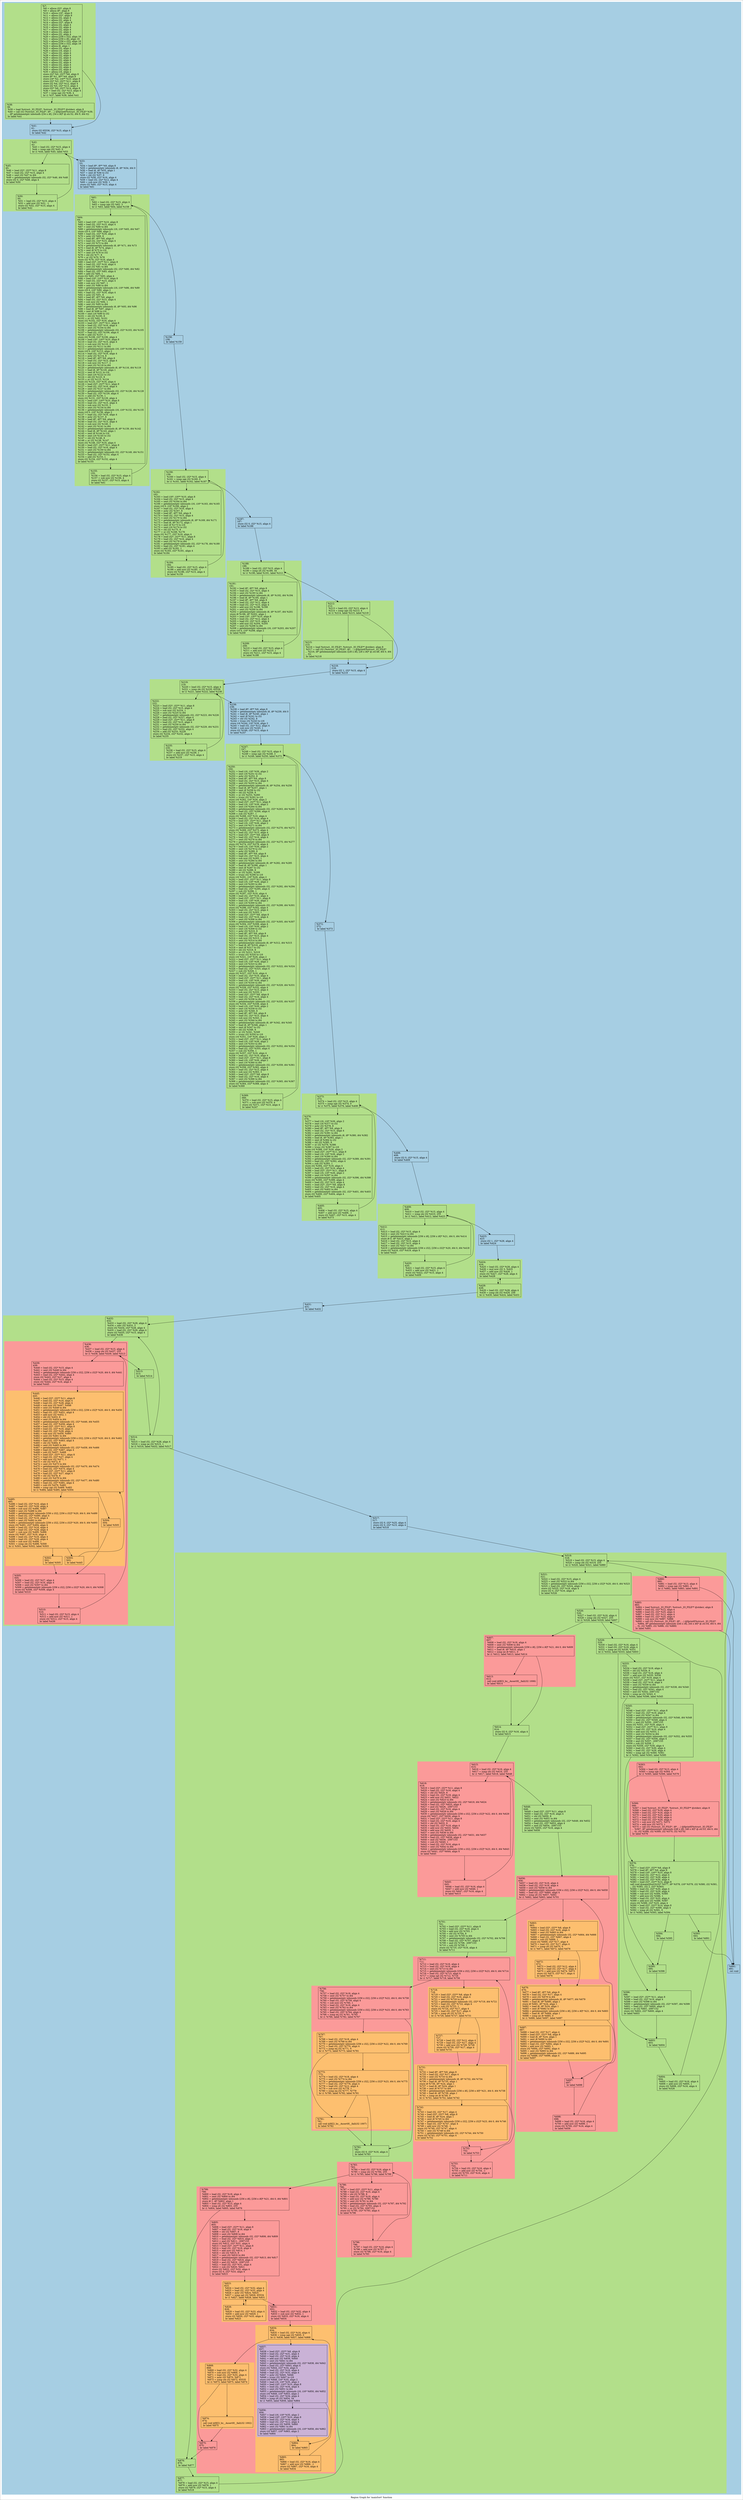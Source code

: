 digraph "Region Graph for 'mainSort' function" {
	label="Region Graph for 'mainSort' function";

	Node0x2aa8700 [shape=record,label="{%7:\l  %8 = alloca i32*, align 8\l  %9 = alloca i8*, align 8\l  %10 = alloca i16*, align 8\l  %11 = alloca i32*, align 8\l  %12 = alloca i32, align 4\l  %13 = alloca i32, align 4\l  %14 = alloca i32*, align 8\l  %15 = alloca i32, align 4\l  %16 = alloca i32, align 4\l  %17 = alloca i32, align 4\l  %18 = alloca i32, align 4\l  %19 = alloca i32, align 4\l  %20 = alloca [256 x i32], align 16\l  %21 = alloca [256 x i8], align 16\l  %22 = alloca [256 x i32], align 16\l  %23 = alloca [256 x i32], align 16\l  %24 = alloca i8, align 1\l  %25 = alloca i32, align 4\l  %26 = alloca i16, align 2\l  %27 = alloca i32, align 4\l  %28 = alloca i32, align 4\l  %29 = alloca i32, align 4\l  %30 = alloca i32, align 4\l  %31 = alloca i32, align 4\l  %32 = alloca i32, align 4\l  %33 = alloca i32, align 4\l  %34 = alloca i32, align 4\l  %35 = alloca i16, align 2\l  store i32* %0, i32** %8, align 8\l  store i8* %1, i8** %9, align 8\l  store i16* %2, i16** %10, align 8\l  store i32* %3, i32** %11, align 8\l  store i32 %4, i32* %12, align 4\l  store i32 %5, i32* %13, align 4\l  store i32* %6, i32** %14, align 8\l  %36 = load i32, i32* %13, align 4\l  %37 = icmp sge i32 %36, 4\l  br i1 %37, label %38, label %41\l}"];
	Node0x2aa8700 -> Node0x2afc150;
	Node0x2aa8700 -> Node0x2b49650;
	Node0x2afc150 [shape=record,label="{%38:\l38:                                               \l  %39 = load %struct._IO_FILE*, %struct._IO_FILE** @stderr, align 8\l  %40 = call i32 (%struct._IO_FILE*, i8*, ...) @fprintf(%struct._IO_FILE* %39,\l... i8* getelementptr inbounds ([34 x i8], [34 x i8]* @.str.52, i64 0, i64 0))\l  br label %41\l}"];
	Node0x2afc150 -> Node0x2b49650;
	Node0x2b49650 [shape=record,label="{%41:\l41:                                               \l  store i32 65536, i32* %15, align 4\l  br label %42\l}"];
	Node0x2b49650 -> Node0x29b1720;
	Node0x29b1720 [shape=record,label="{%42:\l42:                                               \l  %43 = load i32, i32* %15, align 4\l  %44 = icmp sge i32 %43, 0\l  br i1 %44, label %45, label %53\l}"];
	Node0x29b1720 -> Node0x2a8aa60;
	Node0x29b1720 -> Node0x2b52970;
	Node0x2a8aa60 [shape=record,label="{%45:\l45:                                               \l  %46 = load i32*, i32** %11, align 8\l  %47 = load i32, i32* %15, align 4\l  %48 = sext i32 %47 to i64\l  %49 = getelementptr inbounds i32, i32* %46, i64 %48\l  store i32 0, i32* %49, align 4\l  br label %50\l}"];
	Node0x2a8aa60 -> Node0x2a89380;
	Node0x2a89380 [shape=record,label="{%50:\l50:                                               \l  %51 = load i32, i32* %15, align 4\l  %52 = add nsw i32 %51, -1\l  store i32 %52, i32* %15, align 4\l  br label %42\l}"];
	Node0x2a89380 -> Node0x29b1720[constraint=false];
	Node0x2b52970 [shape=record,label="{%53:\l53:                                               \l  %54 = load i8*, i8** %9, align 8\l  %55 = getelementptr inbounds i8, i8* %54, i64 0\l  %56 = load i8, i8* %55, align 1\l  %57 = zext i8 %56 to i32\l  %58 = shl i32 %57, 8\l  store i32 %58, i32* %16, align 4\l  %59 = load i32, i32* %12, align 4\l  %60 = sub nsw i32 %59, 1\l  store i32 %60, i32* %15, align 4\l  br label %61\l}"];
	Node0x2b52970 -> Node0x2a42a40;
	Node0x2a42a40 [shape=record,label="{%61:\l61:                                               \l  %62 = load i32, i32* %15, align 4\l  %63 = icmp sge i32 %62, 3\l  br i1 %63, label %64, label %158\l}"];
	Node0x2a42a40 -> Node0x2a880a0;
	Node0x2a42a40 -> Node0x2aabf10;
	Node0x2a880a0 [shape=record,label="{%64:\l64:                                               \l  %65 = load i16*, i16** %10, align 8\l  %66 = load i32, i32* %15, align 4\l  %67 = sext i32 %66 to i64\l  %68 = getelementptr inbounds i16, i16* %65, i64 %67\l  store i16 0, i16* %68, align 2\l  %69 = load i32, i32* %16, align 4\l  %70 = ashr i32 %69, 8\l  %71 = load i8*, i8** %9, align 8\l  %72 = load i32, i32* %15, align 4\l  %73 = sext i32 %72 to i64\l  %74 = getelementptr inbounds i8, i8* %71, i64 %73\l  %75 = load i8, i8* %74, align 1\l  %76 = zext i8 %75 to i16\l  %77 = zext i16 %76 to i32\l  %78 = shl i32 %77, 8\l  %79 = or i32 %70, %78\l  store i32 %79, i32* %16, align 4\l  %80 = load i32*, i32** %11, align 8\l  %81 = load i32, i32* %16, align 4\l  %82 = sext i32 %81 to i64\l  %83 = getelementptr inbounds i32, i32* %80, i64 %82\l  %84 = load i32, i32* %83, align 4\l  %85 = add i32 %84, 1\l  store i32 %85, i32* %83, align 4\l  %86 = load i16*, i16** %10, align 8\l  %87 = load i32, i32* %15, align 4\l  %88 = sub nsw i32 %87, 1\l  %89 = sext i32 %88 to i64\l  %90 = getelementptr inbounds i16, i16* %86, i64 %89\l  store i16 0, i16* %90, align 2\l  %91 = load i32, i32* %16, align 4\l  %92 = ashr i32 %91, 8\l  %93 = load i8*, i8** %9, align 8\l  %94 = load i32, i32* %15, align 4\l  %95 = sub nsw i32 %94, 1\l  %96 = sext i32 %95 to i64\l  %97 = getelementptr inbounds i8, i8* %93, i64 %96\l  %98 = load i8, i8* %97, align 1\l  %99 = zext i8 %98 to i16\l  %100 = zext i16 %99 to i32\l  %101 = shl i32 %100, 8\l  %102 = or i32 %92, %101\l  store i32 %102, i32* %16, align 4\l  %103 = load i32*, i32** %11, align 8\l  %104 = load i32, i32* %16, align 4\l  %105 = sext i32 %104 to i64\l  %106 = getelementptr inbounds i32, i32* %103, i64 %105\l  %107 = load i32, i32* %106, align 4\l  %108 = add i32 %107, 1\l  store i32 %108, i32* %106, align 4\l  %109 = load i16*, i16** %10, align 8\l  %110 = load i32, i32* %15, align 4\l  %111 = sub nsw i32 %110, 2\l  %112 = sext i32 %111 to i64\l  %113 = getelementptr inbounds i16, i16* %109, i64 %112\l  store i16 0, i16* %113, align 2\l  %114 = load i32, i32* %16, align 4\l  %115 = ashr i32 %114, 8\l  %116 = load i8*, i8** %9, align 8\l  %117 = load i32, i32* %15, align 4\l  %118 = sub nsw i32 %117, 2\l  %119 = sext i32 %118 to i64\l  %120 = getelementptr inbounds i8, i8* %116, i64 %119\l  %121 = load i8, i8* %120, align 1\l  %122 = zext i8 %121 to i16\l  %123 = zext i16 %122 to i32\l  %124 = shl i32 %123, 8\l  %125 = or i32 %115, %124\l  store i32 %125, i32* %16, align 4\l  %126 = load i32*, i32** %11, align 8\l  %127 = load i32, i32* %16, align 4\l  %128 = sext i32 %127 to i64\l  %129 = getelementptr inbounds i32, i32* %126, i64 %128\l  %130 = load i32, i32* %129, align 4\l  %131 = add i32 %130, 1\l  store i32 %131, i32* %129, align 4\l  %132 = load i16*, i16** %10, align 8\l  %133 = load i32, i32* %15, align 4\l  %134 = sub nsw i32 %133, 3\l  %135 = sext i32 %134 to i64\l  %136 = getelementptr inbounds i16, i16* %132, i64 %135\l  store i16 0, i16* %136, align 2\l  %137 = load i32, i32* %16, align 4\l  %138 = ashr i32 %137, 8\l  %139 = load i8*, i8** %9, align 8\l  %140 = load i32, i32* %15, align 4\l  %141 = sub nsw i32 %140, 3\l  %142 = sext i32 %141 to i64\l  %143 = getelementptr inbounds i8, i8* %139, i64 %142\l  %144 = load i8, i8* %143, align 1\l  %145 = zext i8 %144 to i16\l  %146 = zext i16 %145 to i32\l  %147 = shl i32 %146, 8\l  %148 = or i32 %138, %147\l  store i32 %148, i32* %16, align 4\l  %149 = load i32*, i32** %11, align 8\l  %150 = load i32, i32* %16, align 4\l  %151 = sext i32 %150 to i64\l  %152 = getelementptr inbounds i32, i32* %149, i64 %151\l  %153 = load i32, i32* %152, align 4\l  %154 = add i32 %153, 1\l  store i32 %154, i32* %152, align 4\l  br label %155\l}"];
	Node0x2a880a0 -> Node0x2b40e50;
	Node0x2b40e50 [shape=record,label="{%155:\l155:                                              \l  %156 = load i32, i32* %15, align 4\l  %157 = sub nsw i32 %156, 4\l  store i32 %157, i32* %15, align 4\l  br label %61\l}"];
	Node0x2b40e50 -> Node0x2a42a40[constraint=false];
	Node0x2aabf10 [shape=record,label="{%158:\l158:                                              \l  br label %159\l}"];
	Node0x2aabf10 -> Node0x2a7da40;
	Node0x2a7da40 [shape=record,label="{%159:\l159:                                              \l  %160 = load i32, i32* %15, align 4\l  %161 = icmp sge i32 %160, 0\l  br i1 %161, label %162, label %187\l}"];
	Node0x2a7da40 -> Node0x2aa05f0;
	Node0x2a7da40 -> Node0x2b3fd60;
	Node0x2aa05f0 [shape=record,label="{%162:\l162:                                              \l  %163 = load i16*, i16** %10, align 8\l  %164 = load i32, i32* %15, align 4\l  %165 = sext i32 %164 to i64\l  %166 = getelementptr inbounds i16, i16* %163, i64 %165\l  store i16 0, i16* %166, align 2\l  %167 = load i32, i32* %16, align 4\l  %168 = ashr i32 %167, 8\l  %169 = load i8*, i8** %9, align 8\l  %170 = load i32, i32* %15, align 4\l  %171 = sext i32 %170 to i64\l  %172 = getelementptr inbounds i8, i8* %169, i64 %171\l  %173 = load i8, i8* %172, align 1\l  %174 = zext i8 %173 to i16\l  %175 = zext i16 %174 to i32\l  %176 = shl i32 %175, 8\l  %177 = or i32 %168, %176\l  store i32 %177, i32* %16, align 4\l  %178 = load i32*, i32** %11, align 8\l  %179 = load i32, i32* %16, align 4\l  %180 = sext i32 %179 to i64\l  %181 = getelementptr inbounds i32, i32* %178, i64 %180\l  %182 = load i32, i32* %181, align 4\l  %183 = add i32 %182, 1\l  store i32 %183, i32* %181, align 4\l  br label %184\l}"];
	Node0x2aa05f0 -> Node0x2a6bb30;
	Node0x2a6bb30 [shape=record,label="{%184:\l184:                                              \l  %185 = load i32, i32* %15, align 4\l  %186 = add nsw i32 %185, -1\l  store i32 %186, i32* %15, align 4\l  br label %159\l}"];
	Node0x2a6bb30 -> Node0x2a7da40[constraint=false];
	Node0x2b3fd60 [shape=record,label="{%187:\l187:                                              \l  store i32 0, i32* %15, align 4\l  br label %188\l}"];
	Node0x2b3fd60 -> Node0x2a423a0;
	Node0x2a423a0 [shape=record,label="{%188:\l188:                                              \l  %189 = load i32, i32* %15, align 4\l  %190 = icmp slt i32 %189, 34\l  br i1 %190, label %191, label %212\l}"];
	Node0x2a423a0 -> Node0x281d6c0;
	Node0x2a423a0 -> Node0x2a539e0;
	Node0x281d6c0 [shape=record,label="{%191:\l191:                                              \l  %192 = load i8*, i8** %9, align 8\l  %193 = load i32, i32* %15, align 4\l  %194 = sext i32 %193 to i64\l  %195 = getelementptr inbounds i8, i8* %192, i64 %194\l  %196 = load i8, i8* %195, align 1\l  %197 = load i8*, i8** %9, align 8\l  %198 = load i32, i32* %12, align 4\l  %199 = load i32, i32* %15, align 4\l  %200 = add nsw i32 %198, %199\l  %201 = sext i32 %200 to i64\l  %202 = getelementptr inbounds i8, i8* %197, i64 %201\l  store i8 %196, i8* %202, align 1\l  %203 = load i16*, i16** %10, align 8\l  %204 = load i32, i32* %12, align 4\l  %205 = load i32, i32* %15, align 4\l  %206 = add nsw i32 %204, %205\l  %207 = sext i32 %206 to i64\l  %208 = getelementptr inbounds i16, i16* %203, i64 %207\l  store i16 0, i16* %208, align 2\l  br label %209\l}"];
	Node0x281d6c0 -> Node0x2a93270;
	Node0x2a93270 [shape=record,label="{%209:\l209:                                              \l  %210 = load i32, i32* %15, align 4\l  %211 = add nsw i32 %210, 1\l  store i32 %211, i32* %15, align 4\l  br label %188\l}"];
	Node0x2a93270 -> Node0x2a423a0[constraint=false];
	Node0x2a539e0 [shape=record,label="{%212:\l212:                                              \l  %213 = load i32, i32* %13, align 4\l  %214 = icmp sge i32 %213, 4\l  br i1 %214, label %215, label %218\l}"];
	Node0x2a539e0 -> Node0x2b57780;
	Node0x2a539e0 -> Node0x2ab4590;
	Node0x2b57780 [shape=record,label="{%215:\l215:                                              \l  %216 = load %struct._IO_FILE*, %struct._IO_FILE** @stderr, align 8\l  %217 = call i32 (%struct._IO_FILE*, i8*, ...) @fprintf(%struct._IO_FILE*\l... %216, i8* getelementptr inbounds ([28 x i8], [28 x i8]* @.str.48, i64 0, i64\l... 0))\l  br label %218\l}"];
	Node0x2b57780 -> Node0x2ab4590;
	Node0x2ab4590 [shape=record,label="{%218:\l218:                                              \l  store i32 1, i32* %15, align 4\l  br label %219\l}"];
	Node0x2ab4590 -> Node0x2a7bac0;
	Node0x2a7bac0 [shape=record,label="{%219:\l219:                                              \l  %220 = load i32, i32* %15, align 4\l  %221 = icmp sle i32 %220, 65536\l  br i1 %221, label %222, label %238\l}"];
	Node0x2a7bac0 -> Node0x2ad7290;
	Node0x2a7bac0 -> Node0x2b38fd0;
	Node0x2ad7290 [shape=record,label="{%222:\l222:                                              \l  %223 = load i32*, i32** %11, align 8\l  %224 = load i32, i32* %15, align 4\l  %225 = sub nsw i32 %224, 1\l  %226 = sext i32 %225 to i64\l  %227 = getelementptr inbounds i32, i32* %223, i64 %226\l  %228 = load i32, i32* %227, align 4\l  %229 = load i32*, i32** %11, align 8\l  %230 = load i32, i32* %15, align 4\l  %231 = sext i32 %230 to i64\l  %232 = getelementptr inbounds i32, i32* %229, i64 %231\l  %233 = load i32, i32* %232, align 4\l  %234 = add i32 %233, %228\l  store i32 %234, i32* %232, align 4\l  br label %235\l}"];
	Node0x2ad7290 -> Node0x2a8c360;
	Node0x2a8c360 [shape=record,label="{%235:\l235:                                              \l  %236 = load i32, i32* %15, align 4\l  %237 = add nsw i32 %236, 1\l  store i32 %237, i32* %15, align 4\l  br label %219\l}"];
	Node0x2a8c360 -> Node0x2a7bac0[constraint=false];
	Node0x2b38fd0 [shape=record,label="{%238:\l238:                                              \l  %239 = load i8*, i8** %9, align 8\l  %240 = getelementptr inbounds i8, i8* %239, i64 0\l  %241 = load i8, i8* %240, align 1\l  %242 = zext i8 %241 to i32\l  %243 = shl i32 %242, 8\l  %244 = trunc i32 %243 to i16\l  store i16 %244, i16* %26, align 2\l  %245 = load i32, i32* %12, align 4\l  %246 = sub nsw i32 %245, 1\l  store i32 %246, i32* %15, align 4\l  br label %247\l}"];
	Node0x2b38fd0 -> Node0x29aff70;
	Node0x29aff70 [shape=record,label="{%247:\l247:                                              \l  %248 = load i32, i32* %15, align 4\l  %249 = icmp sge i32 %248, 3\l  br i1 %249, label %250, label %372\l}"];
	Node0x29aff70 -> Node0x2a5cec0;
	Node0x29aff70 -> Node0x2a984c0;
	Node0x2a5cec0 [shape=record,label="{%250:\l250:                                              \l  %251 = load i16, i16* %26, align 2\l  %252 = zext i16 %251 to i32\l  %253 = ashr i32 %252, 8\l  %254 = load i8*, i8** %9, align 8\l  %255 = load i32, i32* %15, align 4\l  %256 = sext i32 %255 to i64\l  %257 = getelementptr inbounds i8, i8* %254, i64 %256\l  %258 = load i8, i8* %257, align 1\l  %259 = zext i8 %258 to i32\l  %260 = shl i32 %259, 8\l  %261 = or i32 %253, %260\l  %262 = trunc i32 %261 to i16\l  store i16 %262, i16* %26, align 2\l  %263 = load i32*, i32** %11, align 8\l  %264 = load i16, i16* %26, align 2\l  %265 = zext i16 %264 to i64\l  %266 = getelementptr inbounds i32, i32* %263, i64 %265\l  %267 = load i32, i32* %266, align 4\l  %268 = sub i32 %267, 1\l  store i32 %268, i32* %16, align 4\l  %269 = load i32, i32* %16, align 4\l  %270 = load i32*, i32** %11, align 8\l  %271 = load i16, i16* %26, align 2\l  %272 = zext i16 %271 to i64\l  %273 = getelementptr inbounds i32, i32* %270, i64 %272\l  store i32 %269, i32* %273, align 4\l  %274 = load i32, i32* %15, align 4\l  %275 = load i32*, i32** %8, align 8\l  %276 = load i32, i32* %16, align 4\l  %277 = sext i32 %276 to i64\l  %278 = getelementptr inbounds i32, i32* %275, i64 %277\l  store i32 %274, i32* %278, align 4\l  %279 = load i16, i16* %26, align 2\l  %280 = zext i16 %279 to i32\l  %281 = ashr i32 %280, 8\l  %282 = load i8*, i8** %9, align 8\l  %283 = load i32, i32* %15, align 4\l  %284 = sub nsw i32 %283, 1\l  %285 = sext i32 %284 to i64\l  %286 = getelementptr inbounds i8, i8* %282, i64 %285\l  %287 = load i8, i8* %286, align 1\l  %288 = zext i8 %287 to i32\l  %289 = shl i32 %288, 8\l  %290 = or i32 %281, %289\l  %291 = trunc i32 %290 to i16\l  store i16 %291, i16* %26, align 2\l  %292 = load i32*, i32** %11, align 8\l  %293 = load i16, i16* %26, align 2\l  %294 = zext i16 %293 to i64\l  %295 = getelementptr inbounds i32, i32* %292, i64 %294\l  %296 = load i32, i32* %295, align 4\l  %297 = sub i32 %296, 1\l  store i32 %297, i32* %16, align 4\l  %298 = load i32, i32* %16, align 4\l  %299 = load i32*, i32** %11, align 8\l  %300 = load i16, i16* %26, align 2\l  %301 = zext i16 %300 to i64\l  %302 = getelementptr inbounds i32, i32* %299, i64 %301\l  store i32 %298, i32* %302, align 4\l  %303 = load i32, i32* %15, align 4\l  %304 = sub nsw i32 %303, 1\l  %305 = load i32*, i32** %8, align 8\l  %306 = load i32, i32* %16, align 4\l  %307 = sext i32 %306 to i64\l  %308 = getelementptr inbounds i32, i32* %305, i64 %307\l  store i32 %304, i32* %308, align 4\l  %309 = load i16, i16* %26, align 2\l  %310 = zext i16 %309 to i32\l  %311 = ashr i32 %310, 8\l  %312 = load i8*, i8** %9, align 8\l  %313 = load i32, i32* %15, align 4\l  %314 = sub nsw i32 %313, 2\l  %315 = sext i32 %314 to i64\l  %316 = getelementptr inbounds i8, i8* %312, i64 %315\l  %317 = load i8, i8* %316, align 1\l  %318 = zext i8 %317 to i32\l  %319 = shl i32 %318, 8\l  %320 = or i32 %311, %319\l  %321 = trunc i32 %320 to i16\l  store i16 %321, i16* %26, align 2\l  %322 = load i32*, i32** %11, align 8\l  %323 = load i16, i16* %26, align 2\l  %324 = zext i16 %323 to i64\l  %325 = getelementptr inbounds i32, i32* %322, i64 %324\l  %326 = load i32, i32* %325, align 4\l  %327 = sub i32 %326, 1\l  store i32 %327, i32* %16, align 4\l  %328 = load i32, i32* %16, align 4\l  %329 = load i32*, i32** %11, align 8\l  %330 = load i16, i16* %26, align 2\l  %331 = zext i16 %330 to i64\l  %332 = getelementptr inbounds i32, i32* %329, i64 %331\l  store i32 %328, i32* %332, align 4\l  %333 = load i32, i32* %15, align 4\l  %334 = sub nsw i32 %333, 2\l  %335 = load i32*, i32** %8, align 8\l  %336 = load i32, i32* %16, align 4\l  %337 = sext i32 %336 to i64\l  %338 = getelementptr inbounds i32, i32* %335, i64 %337\l  store i32 %334, i32* %338, align 4\l  %339 = load i16, i16* %26, align 2\l  %340 = zext i16 %339 to i32\l  %341 = ashr i32 %340, 8\l  %342 = load i8*, i8** %9, align 8\l  %343 = load i32, i32* %15, align 4\l  %344 = sub nsw i32 %343, 3\l  %345 = sext i32 %344 to i64\l  %346 = getelementptr inbounds i8, i8* %342, i64 %345\l  %347 = load i8, i8* %346, align 1\l  %348 = zext i8 %347 to i32\l  %349 = shl i32 %348, 8\l  %350 = or i32 %341, %349\l  %351 = trunc i32 %350 to i16\l  store i16 %351, i16* %26, align 2\l  %352 = load i32*, i32** %11, align 8\l  %353 = load i16, i16* %26, align 2\l  %354 = zext i16 %353 to i64\l  %355 = getelementptr inbounds i32, i32* %352, i64 %354\l  %356 = load i32, i32* %355, align 4\l  %357 = sub i32 %356, 1\l  store i32 %357, i32* %16, align 4\l  %358 = load i32, i32* %16, align 4\l  %359 = load i32*, i32** %11, align 8\l  %360 = load i16, i16* %26, align 2\l  %361 = zext i16 %360 to i64\l  %362 = getelementptr inbounds i32, i32* %359, i64 %361\l  store i32 %358, i32* %362, align 4\l  %363 = load i32, i32* %15, align 4\l  %364 = sub nsw i32 %363, 3\l  %365 = load i32*, i32** %8, align 8\l  %366 = load i32, i32* %16, align 4\l  %367 = sext i32 %366 to i64\l  %368 = getelementptr inbounds i32, i32* %365, i64 %367\l  store i32 %364, i32* %368, align 4\l  br label %369\l}"];
	Node0x2a5cec0 -> Node0x2a66400;
	Node0x2a66400 [shape=record,label="{%369:\l369:                                              \l  %370 = load i32, i32* %15, align 4\l  %371 = sub nsw i32 %370, 4\l  store i32 %371, i32* %15, align 4\l  br label %247\l}"];
	Node0x2a66400 -> Node0x29aff70[constraint=false];
	Node0x2a984c0 [shape=record,label="{%372:\l372:                                              \l  br label %373\l}"];
	Node0x2a984c0 -> Node0x2867db0;
	Node0x2867db0 [shape=record,label="{%373:\l373:                                              \l  %374 = load i32, i32* %15, align 4\l  %375 = icmp sge i32 %374, 0\l  br i1 %375, label %376, label %408\l}"];
	Node0x2867db0 -> Node0x2b33cf0;
	Node0x2867db0 -> Node0x2ab71c0;
	Node0x2b33cf0 [shape=record,label="{%376:\l376:                                              \l  %377 = load i16, i16* %26, align 2\l  %378 = zext i16 %377 to i32\l  %379 = ashr i32 %378, 8\l  %380 = load i8*, i8** %9, align 8\l  %381 = load i32, i32* %15, align 4\l  %382 = sext i32 %381 to i64\l  %383 = getelementptr inbounds i8, i8* %380, i64 %382\l  %384 = load i8, i8* %383, align 1\l  %385 = zext i8 %384 to i32\l  %386 = shl i32 %385, 8\l  %387 = or i32 %379, %386\l  %388 = trunc i32 %387 to i16\l  store i16 %388, i16* %26, align 2\l  %389 = load i32*, i32** %11, align 8\l  %390 = load i16, i16* %26, align 2\l  %391 = zext i16 %390 to i64\l  %392 = getelementptr inbounds i32, i32* %389, i64 %391\l  %393 = load i32, i32* %392, align 4\l  %394 = sub i32 %393, 1\l  store i32 %394, i32* %16, align 4\l  %395 = load i32, i32* %16, align 4\l  %396 = load i32*, i32** %11, align 8\l  %397 = load i16, i16* %26, align 2\l  %398 = zext i16 %397 to i64\l  %399 = getelementptr inbounds i32, i32* %396, i64 %398\l  store i32 %395, i32* %399, align 4\l  %400 = load i32, i32* %15, align 4\l  %401 = load i32*, i32** %8, align 8\l  %402 = load i32, i32* %16, align 4\l  %403 = sext i32 %402 to i64\l  %404 = getelementptr inbounds i32, i32* %401, i64 %403\l  store i32 %400, i32* %404, align 4\l  br label %405\l}"];
	Node0x2b33cf0 -> Node0x2a920c0;
	Node0x2a920c0 [shape=record,label="{%405:\l405:                                              \l  %406 = load i32, i32* %15, align 4\l  %407 = add nsw i32 %406, -1\l  store i32 %407, i32* %15, align 4\l  br label %373\l}"];
	Node0x2a920c0 -> Node0x2867db0[constraint=false];
	Node0x2ab71c0 [shape=record,label="{%408:\l408:                                              \l  store i32 0, i32* %15, align 4\l  br label %409\l}"];
	Node0x2ab71c0 -> Node0x2822360;
	Node0x2822360 [shape=record,label="{%409:\l409:                                              \l  %410 = load i32, i32* %15, align 4\l  %411 = icmp sle i32 %410, 255\l  br i1 %411, label %412, label %423\l}"];
	Node0x2822360 -> Node0x28e1610;
	Node0x2822360 -> Node0x2acaeb0;
	Node0x28e1610 [shape=record,label="{%412:\l412:                                              \l  %413 = load i32, i32* %15, align 4\l  %414 = sext i32 %413 to i64\l  %415 = getelementptr inbounds [256 x i8], [256 x i8]* %21, i64 0, i64 %414\l  store i8 0, i8* %415, align 1\l  %416 = load i32, i32* %15, align 4\l  %417 = load i32, i32* %15, align 4\l  %418 = sext i32 %417 to i64\l  %419 = getelementptr inbounds [256 x i32], [256 x i32]* %20, i64 0, i64 %418\l  store i32 %416, i32* %419, align 4\l  br label %420\l}"];
	Node0x28e1610 -> Node0x2b2dba0;
	Node0x2b2dba0 [shape=record,label="{%420:\l420:                                              \l  %421 = load i32, i32* %15, align 4\l  %422 = add nsw i32 %421, 1\l  store i32 %422, i32* %15, align 4\l  br label %409\l}"];
	Node0x2b2dba0 -> Node0x2822360[constraint=false];
	Node0x2acaeb0 [shape=record,label="{%423:\l423:                                              \l  store i32 1, i32* %28, align 4\l  br label %424\l}"];
	Node0x2acaeb0 -> Node0x2810f10;
	Node0x2810f10 [shape=record,label="{%424:\l424:                                              \l  %425 = load i32, i32* %28, align 4\l  %426 = mul nsw i32 3, %425\l  %427 = add nsw i32 %426, 1\l  store i32 %427, i32* %28, align 4\l  br label %428\l}"];
	Node0x2810f10 -> Node0x2817f80;
	Node0x2817f80 [shape=record,label="{%428:\l428:                                              \l  %429 = load i32, i32* %28, align 4\l  %430 = icmp sle i32 %429, 256\l  br i1 %430, label %424, label %431\l}"];
	Node0x2817f80 -> Node0x2810f10[constraint=false];
	Node0x2817f80 -> Node0x2a8a2b0;
	Node0x2a8a2b0 [shape=record,label="{%431:\l431:                                              \l  br label %432\l}"];
	Node0x2a8a2b0 -> Node0x2ac1780;
	Node0x2ac1780 [shape=record,label="{%432:\l432:                                              \l  %433 = load i32, i32* %28, align 4\l  %434 = sdiv i32 %433, 3\l  store i32 %434, i32* %28, align 4\l  %435 = load i32, i32* %28, align 4\l  store i32 %435, i32* %15, align 4\l  br label %436\l}"];
	Node0x2ac1780 -> Node0x2b64630;
	Node0x2b64630 [shape=record,label="{%436:\l436:                                              \l  %437 = load i32, i32* %15, align 4\l  %438 = icmp sle i32 %437, 255\l  br i1 %438, label %439, label %513\l}"];
	Node0x2b64630 -> Node0x2b625d0;
	Node0x2b64630 -> Node0x2b64190;
	Node0x2b625d0 [shape=record,label="{%439:\l439:                                              \l  %440 = load i32, i32* %15, align 4\l  %441 = sext i32 %440 to i64\l  %442 = getelementptr inbounds [256 x i32], [256 x i32]* %20, i64 0, i64 %441\l  %443 = load i32, i32* %442, align 4\l  store i32 %443, i32* %27, align 4\l  %444 = load i32, i32* %15, align 4\l  store i32 %444, i32* %16, align 4\l  br label %445\l}"];
	Node0x2b625d0 -> Node0x27c3c60;
	Node0x27c3c60 [shape=record,label="{%445:\l445:                                              \l  %446 = load i32*, i32** %11, align 8\l  %447 = load i32, i32* %16, align 4\l  %448 = load i32, i32* %28, align 4\l  %449 = sub nsw i32 %447, %448\l  %450 = sext i32 %449 to i64\l  %451 = getelementptr inbounds [256 x i32], [256 x i32]* %20, i64 0, i64 %450\l  %452 = load i32, i32* %451, align 4\l  %453 = add nsw i32 %452, 1\l  %454 = shl i32 %453, 8\l  %455 = sext i32 %454 to i64\l  %456 = getelementptr inbounds i32, i32* %446, i64 %455\l  %457 = load i32, i32* %456, align 4\l  %458 = load i32*, i32** %11, align 8\l  %459 = load i32, i32* %16, align 4\l  %460 = load i32, i32* %28, align 4\l  %461 = sub nsw i32 %459, %460\l  %462 = sext i32 %461 to i64\l  %463 = getelementptr inbounds [256 x i32], [256 x i32]* %20, i64 0, i64 %462\l  %464 = load i32, i32* %463, align 4\l  %465 = shl i32 %464, 8\l  %466 = sext i32 %465 to i64\l  %467 = getelementptr inbounds i32, i32* %458, i64 %466\l  %468 = load i32, i32* %467, align 4\l  %469 = sub i32 %457, %468\l  %470 = load i32*, i32** %11, align 8\l  %471 = load i32, i32* %27, align 4\l  %472 = add nsw i32 %471, 1\l  %473 = shl i32 %472, 8\l  %474 = sext i32 %473 to i64\l  %475 = getelementptr inbounds i32, i32* %470, i64 %474\l  %476 = load i32, i32* %475, align 4\l  %477 = load i32*, i32** %11, align 8\l  %478 = load i32, i32* %27, align 4\l  %479 = shl i32 %478, 8\l  %480 = sext i32 %479 to i64\l  %481 = getelementptr inbounds i32, i32* %477, i64 %480\l  %482 = load i32, i32* %481, align 4\l  %483 = sub i32 %476, %482\l  %484 = icmp ugt i32 %469, %483\l  br i1 %484, label %485, label %504\l}"];
	Node0x27c3c60 -> Node0x2b8da10;
	Node0x27c3c60 -> Node0x2b88fa0;
	Node0x2b8da10 [shape=record,label="{%485:\l485:                                              \l  %486 = load i32, i32* %16, align 4\l  %487 = load i32, i32* %28, align 4\l  %488 = sub nsw i32 %486, %487\l  %489 = sext i32 %488 to i64\l  %490 = getelementptr inbounds [256 x i32], [256 x i32]* %20, i64 0, i64 %489\l  %491 = load i32, i32* %490, align 4\l  %492 = load i32, i32* %16, align 4\l  %493 = sext i32 %492 to i64\l  %494 = getelementptr inbounds [256 x i32], [256 x i32]* %20, i64 0, i64 %493\l  store i32 %491, i32* %494, align 4\l  %495 = load i32, i32* %16, align 4\l  %496 = load i32, i32* %28, align 4\l  %497 = sub nsw i32 %495, %496\l  store i32 %497, i32* %16, align 4\l  %498 = load i32, i32* %16, align 4\l  %499 = load i32, i32* %28, align 4\l  %500 = sub nsw i32 %499, 1\l  %501 = icmp sle i32 %498, %500\l  br i1 %501, label %502, label %503\l}"];
	Node0x2b8da10 -> Node0x2b89d40;
	Node0x2b8da10 -> Node0x2b52440;
	Node0x2b89d40 [shape=record,label="{%502:\l502:                                              \l  br label %505\l}"];
	Node0x2b89d40 -> Node0x2aae930;
	Node0x2aae930 [shape=record,label="{%505:\l505:                                              \l  %506 = load i32, i32* %27, align 4\l  %507 = load i32, i32* %16, align 4\l  %508 = sext i32 %507 to i64\l  %509 = getelementptr inbounds [256 x i32], [256 x i32]* %20, i64 0, i64 %508\l  store i32 %506, i32* %509, align 4\l  br label %510\l}"];
	Node0x2aae930 -> Node0x2ac5e50;
	Node0x2ac5e50 [shape=record,label="{%510:\l510:                                              \l  %511 = load i32, i32* %15, align 4\l  %512 = add nsw i32 %511, 1\l  store i32 %512, i32* %15, align 4\l  br label %436\l}"];
	Node0x2ac5e50 -> Node0x2b64630[constraint=false];
	Node0x2b52440 [shape=record,label="{%503:\l503:                                              \l  br label %445\l}"];
	Node0x2b52440 -> Node0x27c3c60[constraint=false];
	Node0x2b88fa0 [shape=record,label="{%504:\l504:                                              \l  br label %505\l}"];
	Node0x2b88fa0 -> Node0x2aae930;
	Node0x2b64190 [shape=record,label="{%513:\l513:                                              \l  br label %514\l}"];
	Node0x2b64190 -> Node0x2b356f0;
	Node0x2b356f0 [shape=record,label="{%514:\l514:                                              \l  %515 = load i32, i32* %28, align 4\l  %516 = icmp ne i32 %515, 1\l  br i1 %516, label %432, label %517\l}"];
	Node0x2b356f0 -> Node0x2ac1780[constraint=false];
	Node0x2b356f0 -> Node0x2b35250;
	Node0x2b35250 [shape=record,label="{%517:\l517:                                              \l  store i32 0, i32* %25, align 4\l  store i32 0, i32* %15, align 4\l  br label %518\l}"];
	Node0x2b35250 -> Node0x2b2db50;
	Node0x2b2db50 [shape=record,label="{%518:\l518:                                              \l  %519 = load i32, i32* %15, align 4\l  %520 = icmp sle i32 %519, 255\l  br i1 %520, label %521, label %880\l}"];
	Node0x2b2db50 -> Node0x2b63960;
	Node0x2b2db50 -> Node0x2aa9f50;
	Node0x2b63960 [shape=record,label="{%521:\l521:                                              \l  %522 = load i32, i32* %15, align 4\l  %523 = sext i32 %522 to i64\l  %524 = getelementptr inbounds [256 x i32], [256 x i32]* %20, i64 0, i64 %523\l  %525 = load i32, i32* %524, align 4\l  store i32 %525, i32* %18, align 4\l  store i32 0, i32* %16, align 4\l  br label %526\l}"];
	Node0x2b63960 -> Node0x2ac8740;
	Node0x2ac8740 [shape=record,label="{%526:\l526:                                              \l  %527 = load i32, i32* %16, align 4\l  %528 = icmp sle i32 %527, 255\l  br i1 %528, label %529, label %607\l}"];
	Node0x2ac8740 -> Node0x28c35f0;
	Node0x2ac8740 -> Node0x2aadf70;
	Node0x28c35f0 [shape=record,label="{%529:\l529:                                              \l  %530 = load i32, i32* %16, align 4\l  %531 = load i32, i32* %18, align 4\l  %532 = icmp ne i32 %530, %531\l  br i1 %532, label %533, label %603\l}"];
	Node0x28c35f0 -> Node0x2ab6980;
	Node0x28c35f0 -> Node0x28c2490;
	Node0x2ab6980 [shape=record,label="{%533:\l533:                                              \l  %534 = load i32, i32* %18, align 4\l  %535 = shl i32 %534, 8\l  %536 = load i32, i32* %16, align 4\l  %537 = add nsw i32 %535, %536\l  store i32 %537, i32* %19, align 4\l  %538 = load i32*, i32** %11, align 8\l  %539 = load i32, i32* %19, align 4\l  %540 = sext i32 %539 to i64\l  %541 = getelementptr inbounds i32, i32* %538, i64 %540\l  %542 = load i32, i32* %541, align 4\l  %543 = and i32 %542, 2097152\l  %544 = icmp ne i32 %543, 0\l  br i1 %544, label %596, label %545\l}"];
	Node0x2ab6980 -> Node0x2b8d690;
	Node0x2ab6980 -> Node0x2b51520;
	Node0x2b8d690 [shape=record,label="{%596:\l596:                                              \l  %597 = load i32*, i32** %11, align 8\l  %598 = load i32, i32* %19, align 4\l  %599 = sext i32 %598 to i64\l  %600 = getelementptr inbounds i32, i32* %597, i64 %599\l  %601 = load i32, i32* %600, align 4\l  %602 = or i32 %601, 2097152\l  store i32 %602, i32* %600, align 4\l  br label %603\l}"];
	Node0x2b8d690 -> Node0x28c2490;
	Node0x28c2490 [shape=record,label="{%603:\l603:                                              \l  br label %604\l}"];
	Node0x28c2490 -> Node0x2b858b0;
	Node0x2b858b0 [shape=record,label="{%604:\l604:                                              \l  %605 = load i32, i32* %16, align 4\l  %606 = add nsw i32 %605, 1\l  store i32 %606, i32* %16, align 4\l  br label %526\l}"];
	Node0x2b858b0 -> Node0x2ac8740;
	Node0x2b51520 [shape=record,label="{%545:\l545:                                              \l  %546 = load i32*, i32** %11, align 8\l  %547 = load i32, i32* %19, align 4\l  %548 = sext i32 %547 to i64\l  %549 = getelementptr inbounds i32, i32* %546, i64 %548\l  %550 = load i32, i32* %549, align 4\l  %551 = and i32 %550, -2097153\l  store i32 %551, i32* %29, align 4\l  %552 = load i32*, i32** %11, align 8\l  %553 = load i32, i32* %19, align 4\l  %554 = add nsw i32 %553, 1\l  %555 = sext i32 %554 to i64\l  %556 = getelementptr inbounds i32, i32* %552, i64 %555\l  %557 = load i32, i32* %556, align 4\l  %558 = and i32 %557, -2097153\l  %559 = sub i32 %558, 1\l  store i32 %559, i32* %30, align 4\l  %560 = load i32, i32* %30, align 4\l  %561 = load i32, i32* %29, align 4\l  %562 = icmp sgt i32 %560, %561\l  br i1 %562, label %563, label %595\l}"];
	Node0x2b51520 -> Node0x2b35b40;
	Node0x2b51520 -> Node0x28e6390;
	Node0x2b35b40 [shape=record,label="{%563:\l563:                                              \l  %564 = load i32, i32* %13, align 4\l  %565 = icmp sge i32 %564, 4\l  br i1 %565, label %566, label %576\l}"];
	Node0x2b35b40 -> Node0x2a94e20;
	Node0x2b35b40 -> Node0x2ac9ba0;
	Node0x2a94e20 [shape=record,label="{%566:\l566:                                              \l  %567 = load %struct._IO_FILE*, %struct._IO_FILE** @stderr, align 8\l  %568 = load i32, i32* %18, align 4\l  %569 = load i32, i32* %16, align 4\l  %570 = load i32, i32* %25, align 4\l  %571 = load i32, i32* %30, align 4\l  %572 = load i32, i32* %29, align 4\l  %573 = sub nsw i32 %571, %572\l  %574 = add nsw i32 %573, 1\l  %575 = call i32 (%struct._IO_FILE*, i8*, ...) @fprintf(%struct._IO_FILE*\l... %567, i8* getelementptr inbounds ([48 x i8], [48 x i8]* @.str.53, i64 0, i64\l... 0), i32 %568, i32 %569, i32 %570, i32 %574)\l  br label %576\l}"];
	Node0x2a94e20 -> Node0x2ac9ba0;
	Node0x2ac9ba0 [shape=record,label="{%576:\l576:                                              \l  %577 = load i32*, i32** %8, align 8\l  %578 = load i8*, i8** %9, align 8\l  %579 = load i16*, i16** %10, align 8\l  %580 = load i32, i32* %12, align 4\l  %581 = load i32, i32* %29, align 4\l  %582 = load i32, i32* %30, align 4\l  %583 = load i32*, i32** %14, align 8\l  call void @mainQSort3(i32* %577, i8* %578, i16* %579, i32 %580, i32 %581,\l... i32 %582, i32 2, i32* %583)\l  %584 = load i32, i32* %30, align 4\l  %585 = load i32, i32* %29, align 4\l  %586 = sub nsw i32 %584, %585\l  %587 = add nsw i32 %586, 1\l  %588 = load i32, i32* %25, align 4\l  %589 = add nsw i32 %588, %587\l  store i32 %589, i32* %25, align 4\l  %590 = load i32*, i32** %14, align 8\l  %591 = load i32, i32* %590, align 4\l  %592 = icmp slt i32 %591, 0\l  br i1 %592, label %593, label %594\l}"];
	Node0x2ac9ba0 -> Node0x2aa3c60;
	Node0x2ac9ba0 -> Node0x28dfd10;
	Node0x2aa3c60 [shape=record,label="{%593:\l593:                                              \l  br label %891\l}"];
	Node0x2aa3c60 -> Node0x29e1c10;
	Node0x29e1c10 [shape=record,label="{%891:\l891:                                              \l  ret void\l}"];
	Node0x28dfd10 [shape=record,label="{%594:\l594:                                              \l  br label %595\l}"];
	Node0x28dfd10 -> Node0x28e6390;
	Node0x28e6390 [shape=record,label="{%595:\l595:                                              \l  br label %596\l}"];
	Node0x28e6390 -> Node0x2b8d690;
	Node0x2aadf70 [shape=record,label="{%607:\l607:                                              \l  %608 = load i32, i32* %18, align 4\l  %609 = sext i32 %608 to i64\l  %610 = getelementptr inbounds [256 x i8], [256 x i8]* %21, i64 0, i64 %609\l  %611 = load i8, i8* %610, align 1\l  %612 = icmp ne i8 %611, 0\l  br i1 %612, label %613, label %614\l}"];
	Node0x2aadf70 -> Node0x2ab5790;
	Node0x2aadf70 -> Node0x2a95d20;
	Node0x2ab5790 [shape=record,label="{%613:\l613:                                              \l  call void @BZ2_bz__AssertH__fail(i32 1006)\l  br label %614\l}"];
	Node0x2ab5790 -> Node0x2a95d20;
	Node0x2a95d20 [shape=record,label="{%614:\l614:                                              \l  store i32 0, i32* %16, align 4\l  br label %615\l}"];
	Node0x2a95d20 -> Node0x2826010;
	Node0x2826010 [shape=record,label="{%615:\l615:                                              \l  %616 = load i32, i32* %16, align 4\l  %617 = icmp sle i32 %616, 255\l  br i1 %617, label %618, label %648\l}"];
	Node0x2826010 -> Node0x2ac30e0;
	Node0x2826010 -> Node0x2b43a90;
	Node0x2ac30e0 [shape=record,label="{%618:\l618:                                              \l  %619 = load i32*, i32** %11, align 8\l  %620 = load i32, i32* %16, align 4\l  %621 = shl i32 %620, 8\l  %622 = load i32, i32* %18, align 4\l  %623 = add nsw i32 %621, %622\l  %624 = sext i32 %623 to i64\l  %625 = getelementptr inbounds i32, i32* %619, i64 %624\l  %626 = load i32, i32* %625, align 4\l  %627 = and i32 %626, -2097153\l  %628 = load i32, i32* %16, align 4\l  %629 = sext i32 %628 to i64\l  %630 = getelementptr inbounds [256 x i32], [256 x i32]* %22, i64 0, i64 %629\l  store i32 %627, i32* %630, align 4\l  %631 = load i32*, i32** %11, align 8\l  %632 = load i32, i32* %16, align 4\l  %633 = shl i32 %632, 8\l  %634 = load i32, i32* %18, align 4\l  %635 = add nsw i32 %633, %634\l  %636 = add nsw i32 %635, 1\l  %637 = sext i32 %636 to i64\l  %638 = getelementptr inbounds i32, i32* %631, i64 %637\l  %639 = load i32, i32* %638, align 4\l  %640 = and i32 %639, -2097153\l  %641 = sub i32 %640, 1\l  %642 = load i32, i32* %16, align 4\l  %643 = sext i32 %642 to i64\l  %644 = getelementptr inbounds [256 x i32], [256 x i32]* %23, i64 0, i64 %643\l  store i32 %641, i32* %644, align 4\l  br label %645\l}"];
	Node0x2ac30e0 -> Node0x2aca5c0;
	Node0x2aca5c0 [shape=record,label="{%645:\l645:                                              \l  %646 = load i32, i32* %16, align 4\l  %647 = add nsw i32 %646, 1\l  store i32 %647, i32* %16, align 4\l  br label %615\l}"];
	Node0x2aca5c0 -> Node0x2826010[constraint=false];
	Node0x2b43a90 [shape=record,label="{%648:\l648:                                              \l  %649 = load i32*, i32** %11, align 8\l  %650 = load i32, i32* %18, align 4\l  %651 = shl i32 %650, 8\l  %652 = sext i32 %651 to i64\l  %653 = getelementptr inbounds i32, i32* %649, i64 %652\l  %654 = load i32, i32* %653, align 4\l  %655 = and i32 %654, -2097153\l  store i32 %655, i32* %16, align 4\l  br label %656\l}"];
	Node0x2b43a90 -> Node0x28eb0a0;
	Node0x28eb0a0 [shape=record,label="{%656:\l656:                                              \l  %657 = load i32, i32* %16, align 4\l  %658 = load i32, i32* %18, align 4\l  %659 = sext i32 %658 to i64\l  %660 = getelementptr inbounds [256 x i32], [256 x i32]* %22, i64 0, i64 %659\l  %661 = load i32, i32* %660, align 4\l  %662 = icmp slt i32 %657, %661\l  br i1 %662, label %663, label %701\l}"];
	Node0x28eb0a0 -> Node0x2af4090;
	Node0x28eb0a0 -> Node0x2b498c0;
	Node0x2af4090 [shape=record,label="{%663:\l663:                                              \l  %664 = load i32*, i32** %8, align 8\l  %665 = load i32, i32* %16, align 4\l  %666 = sext i32 %665 to i64\l  %667 = getelementptr inbounds i32, i32* %664, i64 %666\l  %668 = load i32, i32* %667, align 4\l  %669 = sub i32 %668, 1\l  store i32 %669, i32* %17, align 4\l  %670 = load i32, i32* %17, align 4\l  %671 = icmp slt i32 %670, 0\l  br i1 %671, label %672, label %676\l}"];
	Node0x2af4090 -> Node0x2ae2680;
	Node0x2af4090 -> Node0x2a97e70;
	Node0x2ae2680 [shape=record,label="{%672:\l672:                                              \l  %673 = load i32, i32* %12, align 4\l  %674 = load i32, i32* %17, align 4\l  %675 = add nsw i32 %674, %673\l  store i32 %675, i32* %17, align 4\l  br label %676\l}"];
	Node0x2ae2680 -> Node0x2a97e70;
	Node0x2a97e70 [shape=record,label="{%676:\l676:                                              \l  %677 = load i8*, i8** %9, align 8\l  %678 = load i32, i32* %17, align 4\l  %679 = sext i32 %678 to i64\l  %680 = getelementptr inbounds i8, i8* %677, i64 %679\l  %681 = load i8, i8* %680, align 1\l  store i8 %681, i8* %24, align 1\l  %682 = load i8, i8* %24, align 1\l  %683 = zext i8 %682 to i64\l  %684 = getelementptr inbounds [256 x i8], [256 x i8]* %21, i64 0, i64 %683\l  %685 = load i8, i8* %684, align 1\l  %686 = icmp ne i8 %685, 0\l  br i1 %686, label %697, label %687\l}"];
	Node0x2a97e70 -> Node0x2825d90;
	Node0x2a97e70 -> Node0x2b914f0;
	Node0x2825d90 [shape=record,label="{%697:\l697:                                              \l  br label %698\l}"];
	Node0x2825d90 -> Node0x2ab7260;
	Node0x2ab7260 [shape=record,label="{%698:\l698:                                              \l  %699 = load i32, i32* %16, align 4\l  %700 = add nsw i32 %699, 1\l  store i32 %700, i32* %16, align 4\l  br label %656\l}"];
	Node0x2ab7260 -> Node0x28eb0a0[constraint=false];
	Node0x2b914f0 [shape=record,label="{%687:\l687:                                              \l  %688 = load i32, i32* %17, align 4\l  %689 = load i32*, i32** %8, align 8\l  %690 = load i8, i8* %24, align 1\l  %691 = zext i8 %690 to i64\l  %692 = getelementptr inbounds [256 x i32], [256 x i32]* %22, i64 0, i64 %691\l  %693 = load i32, i32* %692, align 4\l  %694 = add nsw i32 %693, 1\l  store i32 %694, i32* %692, align 4\l  %695 = sext i32 %693 to i64\l  %696 = getelementptr inbounds i32, i32* %689, i64 %695\l  store i32 %688, i32* %696, align 4\l  br label %697\l}"];
	Node0x2b914f0 -> Node0x2825d90;
	Node0x2b498c0 [shape=record,label="{%701:\l701:                                              \l  %702 = load i32*, i32** %11, align 8\l  %703 = load i32, i32* %18, align 4\l  %704 = add nsw i32 %703, 1\l  %705 = shl i32 %704, 8\l  %706 = sext i32 %705 to i64\l  %707 = getelementptr inbounds i32, i32* %702, i64 %706\l  %708 = load i32, i32* %707, align 4\l  %709 = and i32 %708, -2097153\l  %710 = sub i32 %709, 1\l  store i32 %710, i32* %16, align 4\l  br label %711\l}"];
	Node0x2b498c0 -> Node0x28c4720;
	Node0x28c4720 [shape=record,label="{%711:\l711:                                              \l  %712 = load i32, i32* %16, align 4\l  %713 = load i32, i32* %18, align 4\l  %714 = sext i32 %713 to i64\l  %715 = getelementptr inbounds [256 x i32], [256 x i32]* %23, i64 0, i64 %714\l  %716 = load i32, i32* %715, align 4\l  %717 = icmp sgt i32 %712, %716\l  br i1 %717, label %718, label %756\l}"];
	Node0x28c4720 -> Node0x28c4740;
	Node0x28c4720 -> Node0x28fa900;
	Node0x28c4740 [shape=record,label="{%718:\l718:                                              \l  %719 = load i32*, i32** %8, align 8\l  %720 = load i32, i32* %16, align 4\l  %721 = sext i32 %720 to i64\l  %722 = getelementptr inbounds i32, i32* %719, i64 %721\l  %723 = load i32, i32* %722, align 4\l  %724 = sub i32 %723, 1\l  store i32 %724, i32* %17, align 4\l  %725 = load i32, i32* %17, align 4\l  %726 = icmp slt i32 %725, 0\l  br i1 %726, label %727, label %731\l}"];
	Node0x28c4740 -> Node0x28fa920;
	Node0x28c4740 -> Node0x28df8b0;
	Node0x28fa920 [shape=record,label="{%727:\l727:                                              \l  %728 = load i32, i32* %12, align 4\l  %729 = load i32, i32* %17, align 4\l  %730 = add nsw i32 %729, %728\l  store i32 %730, i32* %17, align 4\l  br label %731\l}"];
	Node0x28fa920 -> Node0x28df8b0;
	Node0x28df8b0 [shape=record,label="{%731:\l731:                                              \l  %732 = load i8*, i8** %9, align 8\l  %733 = load i32, i32* %17, align 4\l  %734 = sext i32 %733 to i64\l  %735 = getelementptr inbounds i8, i8* %732, i64 %734\l  %736 = load i8, i8* %735, align 1\l  store i8 %736, i8* %24, align 1\l  %737 = load i8, i8* %24, align 1\l  %738 = zext i8 %737 to i64\l  %739 = getelementptr inbounds [256 x i8], [256 x i8]* %21, i64 0, i64 %738\l  %740 = load i8, i8* %739, align 1\l  %741 = icmp ne i8 %740, 0\l  br i1 %741, label %752, label %742\l}"];
	Node0x28df8b0 -> Node0x28df8d0;
	Node0x28df8b0 -> Node0x28f8640;
	Node0x28df8d0 [shape=record,label="{%752:\l752:                                              \l  br label %753\l}"];
	Node0x28df8d0 -> Node0x28f8660;
	Node0x28f8660 [shape=record,label="{%753:\l753:                                              \l  %754 = load i32, i32* %16, align 4\l  %755 = add nsw i32 %754, -1\l  store i32 %755, i32* %16, align 4\l  br label %711\l}"];
	Node0x28f8660 -> Node0x28c4720[constraint=false];
	Node0x28f8640 [shape=record,label="{%742:\l742:                                              \l  %743 = load i32, i32* %17, align 4\l  %744 = load i32*, i32** %8, align 8\l  %745 = load i8, i8* %24, align 1\l  %746 = zext i8 %745 to i64\l  %747 = getelementptr inbounds [256 x i32], [256 x i32]* %23, i64 0, i64 %746\l  %748 = load i32, i32* %747, align 4\l  %749 = add nsw i32 %748, -1\l  store i32 %749, i32* %747, align 4\l  %750 = sext i32 %748 to i64\l  %751 = getelementptr inbounds i32, i32* %744, i64 %750\l  store i32 %743, i32* %751, align 4\l  br label %752\l}"];
	Node0x28f8640 -> Node0x28df8d0;
	Node0x28fa900 [shape=record,label="{%756:\l756:                                              \l  %757 = load i32, i32* %18, align 4\l  %758 = sext i32 %757 to i64\l  %759 = getelementptr inbounds [256 x i32], [256 x i32]* %22, i64 0, i64 %758\l  %760 = load i32, i32* %759, align 4\l  %761 = sub nsw i32 %760, 1\l  %762 = load i32, i32* %18, align 4\l  %763 = sext i32 %762 to i64\l  %764 = getelementptr inbounds [256 x i32], [256 x i32]* %23, i64 0, i64 %763\l  %765 = load i32, i32* %764, align 4\l  %766 = icmp eq i32 %761, %765\l  br i1 %766, label %782, label %767\l}"];
	Node0x28fa900 -> Node0x2ab7dc0;
	Node0x28fa900 -> Node0x2ab7de0;
	Node0x2ab7dc0 [shape=record,label="{%782:\l782:                                              \l  store i32 0, i32* %16, align 4\l  br label %783\l}"];
	Node0x2ab7dc0 -> Node0x2804c80;
	Node0x2804c80 [shape=record,label="{%783:\l783:                                              \l  %784 = load i32, i32* %16, align 4\l  %785 = icmp sle i32 %784, 255\l  br i1 %785, label %786, label %799\l}"];
	Node0x2804c80 -> Node0x2804ca0;
	Node0x2804c80 -> Node0x2a3fdf0;
	Node0x2804ca0 [shape=record,label="{%786:\l786:                                              \l  %787 = load i32*, i32** %11, align 8\l  %788 = load i32, i32* %16, align 4\l  %789 = shl i32 %788, 8\l  %790 = load i32, i32* %18, align 4\l  %791 = add nsw i32 %789, %790\l  %792 = sext i32 %791 to i64\l  %793 = getelementptr inbounds i32, i32* %787, i64 %792\l  %794 = load i32, i32* %793, align 4\l  %795 = or i32 %794, 2097152\l  store i32 %795, i32* %793, align 4\l  br label %796\l}"];
	Node0x2804ca0 -> Node0x2a3fe10;
	Node0x2a3fe10 [shape=record,label="{%796:\l796:                                              \l  %797 = load i32, i32* %16, align 4\l  %798 = add nsw i32 %797, 1\l  store i32 %798, i32* %16, align 4\l  br label %783\l}"];
	Node0x2a3fe10 -> Node0x2804c80[constraint=false];
	Node0x2a3fdf0 [shape=record,label="{%799:\l799:                                              \l  %800 = load i32, i32* %18, align 4\l  %801 = sext i32 %800 to i64\l  %802 = getelementptr inbounds [256 x i8], [256 x i8]* %21, i64 0, i64 %801\l  store i8 1, i8* %802, align 1\l  %803 = load i32, i32* %15, align 4\l  %804 = icmp slt i32 %803, 255\l  br i1 %804, label %805, label %876\l}"];
	Node0x2a3fdf0 -> Node0x2a72e70;
	Node0x2a3fdf0 -> Node0x2b91860;
	Node0x2a72e70 [shape=record,label="{%805:\l805:                                              \l  %806 = load i32*, i32** %11, align 8\l  %807 = load i32, i32* %18, align 4\l  %808 = shl i32 %807, 8\l  %809 = sext i32 %808 to i64\l  %810 = getelementptr inbounds i32, i32* %806, i64 %809\l  %811 = load i32, i32* %810, align 4\l  %812 = and i32 %811, -2097153\l  store i32 %812, i32* %31, align 4\l  %813 = load i32*, i32** %11, align 8\l  %814 = load i32, i32* %18, align 4\l  %815 = add nsw i32 %814, 1\l  %816 = shl i32 %815, 8\l  %817 = sext i32 %816 to i64\l  %818 = getelementptr inbounds i32, i32* %813, i64 %817\l  %819 = load i32, i32* %818, align 4\l  %820 = and i32 %819, -2097153\l  %821 = load i32, i32* %31, align 4\l  %822 = sub i32 %820, %821\l  store i32 %822, i32* %32, align 4\l  store i32 0, i32* %33, align 4\l  br label %823\l}"];
	Node0x2a72e70 -> Node0x2a72e90;
	Node0x2a72e90 [shape=record,label="{%823:\l823:                                              \l  %824 = load i32, i32* %32, align 4\l  %825 = load i32, i32* %33, align 4\l  %826 = ashr i32 %824, %825\l  %827 = icmp sgt i32 %826, 65534\l  br i1 %827, label %828, label %831\l}"];
	Node0x2a72e90 -> Node0x28df180;
	Node0x2a72e90 -> Node0x28df1a0;
	Node0x28df180 [shape=record,label="{%828:\l828:                                              \l  %829 = load i32, i32* %33, align 4\l  %830 = add nsw i32 %829, 1\l  store i32 %830, i32* %33, align 4\l  br label %823\l}"];
	Node0x28df180 -> Node0x2a72e90[constraint=false];
	Node0x28df1a0 [shape=record,label="{%831:\l831:                                              \l  %832 = load i32, i32* %32, align 4\l  %833 = sub nsw i32 %832, 1\l  store i32 %833, i32* %16, align 4\l  br label %834\l}"];
	Node0x28df1a0 -> Node0x29b1770;
	Node0x29b1770 [shape=record,label="{%834:\l834:                                              \l  %835 = load i32, i32* %16, align 4\l  %836 = icmp sge i32 %835, 0\l  br i1 %836, label %837, label %868\l}"];
	Node0x29b1770 -> Node0x29b1790;
	Node0x29b1770 -> Node0x2a7b7e0;
	Node0x29b1790 [shape=record,label="{%837:\l837:                                              \l  %838 = load i32*, i32** %8, align 8\l  %839 = load i32, i32* %31, align 4\l  %840 = load i32, i32* %16, align 4\l  %841 = add nsw i32 %839, %840\l  %842 = sext i32 %841 to i64\l  %843 = getelementptr inbounds i32, i32* %838, i64 %842\l  %844 = load i32, i32* %843, align 4\l  store i32 %844, i32* %34, align 4\l  %845 = load i32, i32* %16, align 4\l  %846 = load i32, i32* %33, align 4\l  %847 = ashr i32 %845, %846\l  %848 = trunc i32 %847 to i16\l  store i16 %848, i16* %35, align 2\l  %849 = load i16, i16* %35, align 2\l  %850 = load i16*, i16** %10, align 8\l  %851 = load i32, i32* %34, align 4\l  %852 = sext i32 %851 to i64\l  %853 = getelementptr inbounds i16, i16* %850, i64 %852\l  store i16 %849, i16* %853, align 2\l  %854 = load i32, i32* %34, align 4\l  %855 = icmp slt i32 %854, 34\l  br i1 %855, label %856, label %864\l}"];
	Node0x29b1790 -> Node0x2a7b800;
	Node0x29b1790 -> Node0x2abc100;
	Node0x2a7b800 [shape=record,label="{%856:\l856:                                              \l  %857 = load i16, i16* %35, align 2\l  %858 = load i16*, i16** %10, align 8\l  %859 = load i32, i32* %34, align 4\l  %860 = load i32, i32* %12, align 4\l  %861 = add nsw i32 %859, %860\l  %862 = sext i32 %861 to i64\l  %863 = getelementptr inbounds i16, i16* %858, i64 %862\l  store i16 %857, i16* %863, align 2\l  br label %864\l}"];
	Node0x2a7b800 -> Node0x2abc100;
	Node0x2abc100 [shape=record,label="{%864:\l864:                                              \l  br label %865\l}"];
	Node0x2abc100 -> Node0x2abc120;
	Node0x2abc120 [shape=record,label="{%865:\l865:                                              \l  %866 = load i32, i32* %16, align 4\l  %867 = add nsw i32 %866, -1\l  store i32 %867, i32* %16, align 4\l  br label %834\l}"];
	Node0x2abc120 -> Node0x29b1770[constraint=false];
	Node0x2a7b7e0 [shape=record,label="{%868:\l868:                                              \l  %869 = load i32, i32* %32, align 4\l  %870 = sub nsw i32 %869, 1\l  %871 = load i32, i32* %33, align 4\l  %872 = ashr i32 %870, %871\l  %873 = icmp sle i32 %872, 65535\l  br i1 %873, label %875, label %874\l}"];
	Node0x2a7b7e0 -> Node0x28e8c40;
	Node0x2a7b7e0 -> Node0x28e8c60;
	Node0x28e8c40 [shape=record,label="{%875:\l875:                                              \l  br label %876\l}"];
	Node0x28e8c40 -> Node0x2b91860;
	Node0x2b91860 [shape=record,label="{%876:\l876:                                              \l  br label %877\l}"];
	Node0x2b91860 -> Node0x2abcb40;
	Node0x2abcb40 [shape=record,label="{%877:\l877:                                              \l  %878 = load i32, i32* %15, align 4\l  %879 = add nsw i32 %878, 1\l  store i32 %879, i32* %15, align 4\l  br label %518\l}"];
	Node0x2abcb40 -> Node0x2b2db50[constraint=false];
	Node0x28e8c60 [shape=record,label="{%874:\l874:                                              \l  call void @BZ2_bz__AssertH__fail(i32 1002)\l  br label %875\l}"];
	Node0x28e8c60 -> Node0x28e8c40;
	Node0x2ab7de0 [shape=record,label="{%767:\l767:                                              \l  %768 = load i32, i32* %18, align 4\l  %769 = sext i32 %768 to i64\l  %770 = getelementptr inbounds [256 x i32], [256 x i32]* %22, i64 0, i64 %769\l  %771 = load i32, i32* %770, align 4\l  %772 = icmp eq i32 %771, 0\l  br i1 %772, label %773, label %781\l}"];
	Node0x2ab7de0 -> Node0x2afe6d0;
	Node0x2ab7de0 -> Node0x2afe6f0;
	Node0x2afe6d0 [shape=record,label="{%773:\l773:                                              \l  %774 = load i32, i32* %18, align 4\l  %775 = sext i32 %774 to i64\l  %776 = getelementptr inbounds [256 x i32], [256 x i32]* %23, i64 0, i64 %775\l  %777 = load i32, i32* %776, align 4\l  %778 = load i32, i32* %12, align 4\l  %779 = sub nsw i32 %778, 1\l  %780 = icmp eq i32 %777, %779\l  br i1 %780, label %782, label %781\l}"];
	Node0x2afe6d0 -> Node0x2ab7dc0;
	Node0x2afe6d0 -> Node0x2afe6f0;
	Node0x2afe6f0 [shape=record,label="{%781:\l781:                                              \l  call void @BZ2_bz__AssertH__fail(i32 1007)\l  br label %782\l}"];
	Node0x2afe6f0 -> Node0x2ab7dc0;
	Node0x2aa9f50 [shape=record,label="{%880:\l880:                                              \l  %881 = load i32, i32* %13, align 4\l  %882 = icmp sge i32 %881, 4\l  br i1 %882, label %883, label %891\l}"];
	Node0x2aa9f50 -> Node0x2aaf990;
	Node0x2aa9f50 -> Node0x29e1c10;
	Node0x2aaf990 [shape=record,label="{%883:\l883:                                              \l  %884 = load %struct._IO_FILE*, %struct._IO_FILE** @stderr, align 8\l  %885 = load i32, i32* %12, align 4\l  %886 = load i32, i32* %25, align 4\l  %887 = load i32, i32* %12, align 4\l  %888 = load i32, i32* %25, align 4\l  %889 = sub nsw i32 %887, %888\l  %890 = call i32 (%struct._IO_FILE*, i8*, ...) @fprintf(%struct._IO_FILE*\l... %884, i8* getelementptr inbounds ([44 x i8], [44 x i8]* @.str.54, i64 0, i64\l... 0), i32 %885, i32 %886, i32 %889)\l  br label %891\l}"];
	Node0x2aaf990 -> Node0x29e1c10;
	colorscheme = "paired12"
        subgraph cluster_0x2b8a270 {
          label = "";
          style = filled;
          color = 1
          subgraph cluster_0x2b8ef30 {
            label = "";
            style = filled;
            color = 3
            Node0x2aa8700;
            Node0x2afc150;
          }
          subgraph cluster_0x2b8eeb0 {
            label = "";
            style = filled;
            color = 3
            Node0x29b1720;
            Node0x2a8aa60;
            Node0x2a89380;
          }
          subgraph cluster_0x2b8ee30 {
            label = "";
            style = filled;
            color = 3
            Node0x2a42a40;
            Node0x2a880a0;
            Node0x2b40e50;
          }
          subgraph cluster_0x2b8edb0 {
            label = "";
            style = filled;
            color = 3
            Node0x2a7da40;
            Node0x2aa05f0;
            Node0x2a6bb30;
          }
          subgraph cluster_0x2b8ed30 {
            label = "";
            style = filled;
            color = 3
            Node0x2a423a0;
            Node0x281d6c0;
            Node0x2a93270;
          }
          subgraph cluster_0x2b8ecb0 {
            label = "";
            style = filled;
            color = 3
            Node0x2a539e0;
            Node0x2b57780;
          }
          subgraph cluster_0x2b91e70 {
            label = "";
            style = filled;
            color = 3
            Node0x2a7bac0;
            Node0x2ad7290;
            Node0x2a8c360;
          }
          subgraph cluster_0x2b91df0 {
            label = "";
            style = filled;
            color = 3
            Node0x29aff70;
            Node0x2a5cec0;
            Node0x2a66400;
          }
          subgraph cluster_0x2b91d70 {
            label = "";
            style = filled;
            color = 3
            Node0x2867db0;
            Node0x2b33cf0;
            Node0x2a920c0;
          }
          subgraph cluster_0x2b91cf0 {
            label = "";
            style = filled;
            color = 3
            Node0x2822360;
            Node0x28e1610;
            Node0x2b2dba0;
          }
          subgraph cluster_0x2b91c70 {
            label = "";
            style = filled;
            color = 3
            Node0x2810f10;
            Node0x2817f80;
          }
          subgraph cluster_0x2b91bf0 {
            label = "";
            style = filled;
            color = 3
            subgraph cluster_0x2b91b70 {
              label = "";
              style = filled;
              color = 5
              subgraph cluster_0x2b8a2f0 {
                label = "";
                style = filled;
                color = 7
                Node0x27c3c60;
                Node0x2b8da10;
                Node0x2b89d40;
                Node0x2b52440;
                Node0x2b88fa0;
              }
              Node0x2b64630;
              Node0x2b625d0;
              Node0x2aae930;
              Node0x2ac5e50;
            }
            Node0x2ac1780;
            Node0x2b64190;
            Node0x2b356f0;
          }
          subgraph cluster_0x27c2b40 {
            label = "";
            style = filled;
            color = 3
            subgraph cluster_0x2b8a370 {
              label = "";
              style = filled;
              color = 5
              Node0x2b35b40;
              Node0x2a94e20;
            }
            subgraph cluster_0x27c2a40 {
              label = "";
              style = filled;
              color = 5
              Node0x2aadf70;
              Node0x2ab5790;
            }
            subgraph cluster_0x27c29c0 {
              label = "";
              style = filled;
              color = 5
              Node0x2826010;
              Node0x2ac30e0;
              Node0x2aca5c0;
            }
            subgraph cluster_0x27c2940 {
              label = "";
              style = filled;
              color = 5
              subgraph cluster_0x2b8a470 {
                label = "";
                style = filled;
                color = 7
                Node0x2af4090;
                Node0x2ae2680;
              }
              subgraph cluster_0x2b8a3f0 {
                label = "";
                style = filled;
                color = 7
                Node0x2a97e70;
                Node0x2b914f0;
              }
              Node0x28eb0a0;
              Node0x2825d90;
              Node0x2ab7260;
            }
            subgraph cluster_0x27c28c0 {
              label = "";
              style = filled;
              color = 5
              subgraph cluster_0x2b89eb0 {
                label = "";
                style = filled;
                color = 7
                Node0x28c4740;
                Node0x28fa920;
              }
              subgraph cluster_0x2b89b70 {
                label = "";
                style = filled;
                color = 7
                Node0x28df8b0;
                Node0x28f8640;
              }
              Node0x28c4720;
              Node0x28df8d0;
              Node0x28f8660;
            }
            subgraph cluster_0x27c2840 {
              label = "";
              style = filled;
              color = 5
              subgraph cluster_0x27c27c0 {
                label = "";
                style = filled;
                color = 7
                Node0x2ab7de0;
                Node0x2afe6d0;
                Node0x2afe6f0;
              }
              Node0x28fa900;
            }
            subgraph cluster_0x27c2740 {
              label = "";
              style = filled;
              color = 5
              Node0x2804c80;
              Node0x2804ca0;
              Node0x2a3fe10;
            }
            subgraph cluster_0x2b88be0 {
              label = "";
              style = filled;
              color = 5
              subgraph cluster_0x2b88b60 {
                label = "";
                style = filled;
                color = 7
                Node0x2a72e90;
                Node0x28df180;
              }
              subgraph cluster_0x2b88ae0 {
                label = "";
                style = filled;
                color = 7
                subgraph cluster_0x2b889e0 {
                  label = "";
                  style = filled;
                  color = 9
                  Node0x29b1790;
                  Node0x2a7b800;
                }
                Node0x29b1770;
                Node0x2abc100;
                Node0x2abc120;
              }
              subgraph cluster_0x2b88a60 {
                label = "";
                style = filled;
                color = 7
                Node0x2a7b7e0;
                Node0x28e8c60;
              }
              Node0x2a3fdf0;
              Node0x2a72e70;
              Node0x28df1a0;
              Node0x28e8c40;
            }
            subgraph cluster_0x27c2ac0 {
              label = "";
              style = filled;
              color = 5
              Node0x2aa9f50;
              Node0x2aaf990;
            }
            Node0x2b2db50;
            Node0x2b63960;
            Node0x2ac8740;
            Node0x28c35f0;
            Node0x2ab6980;
            Node0x2b8d690;
            Node0x28c2490;
            Node0x2b858b0;
            Node0x2b51520;
            Node0x2ac9ba0;
            Node0x2aa3c60;
            Node0x28dfd10;
            Node0x28e6390;
            Node0x2a95d20;
            Node0x2b43a90;
            Node0x2b498c0;
            Node0x2ab7dc0;
            Node0x2b91860;
            Node0x2abcb40;
          }
          Node0x2b49650;
          Node0x2b52970;
          Node0x2aabf10;
          Node0x2b3fd60;
          Node0x2ab4590;
          Node0x2b38fd0;
          Node0x2a984c0;
          Node0x2ab71c0;
          Node0x2acaeb0;
          Node0x2a8a2b0;
          Node0x2b35250;
          Node0x29e1c10;
        }
}
